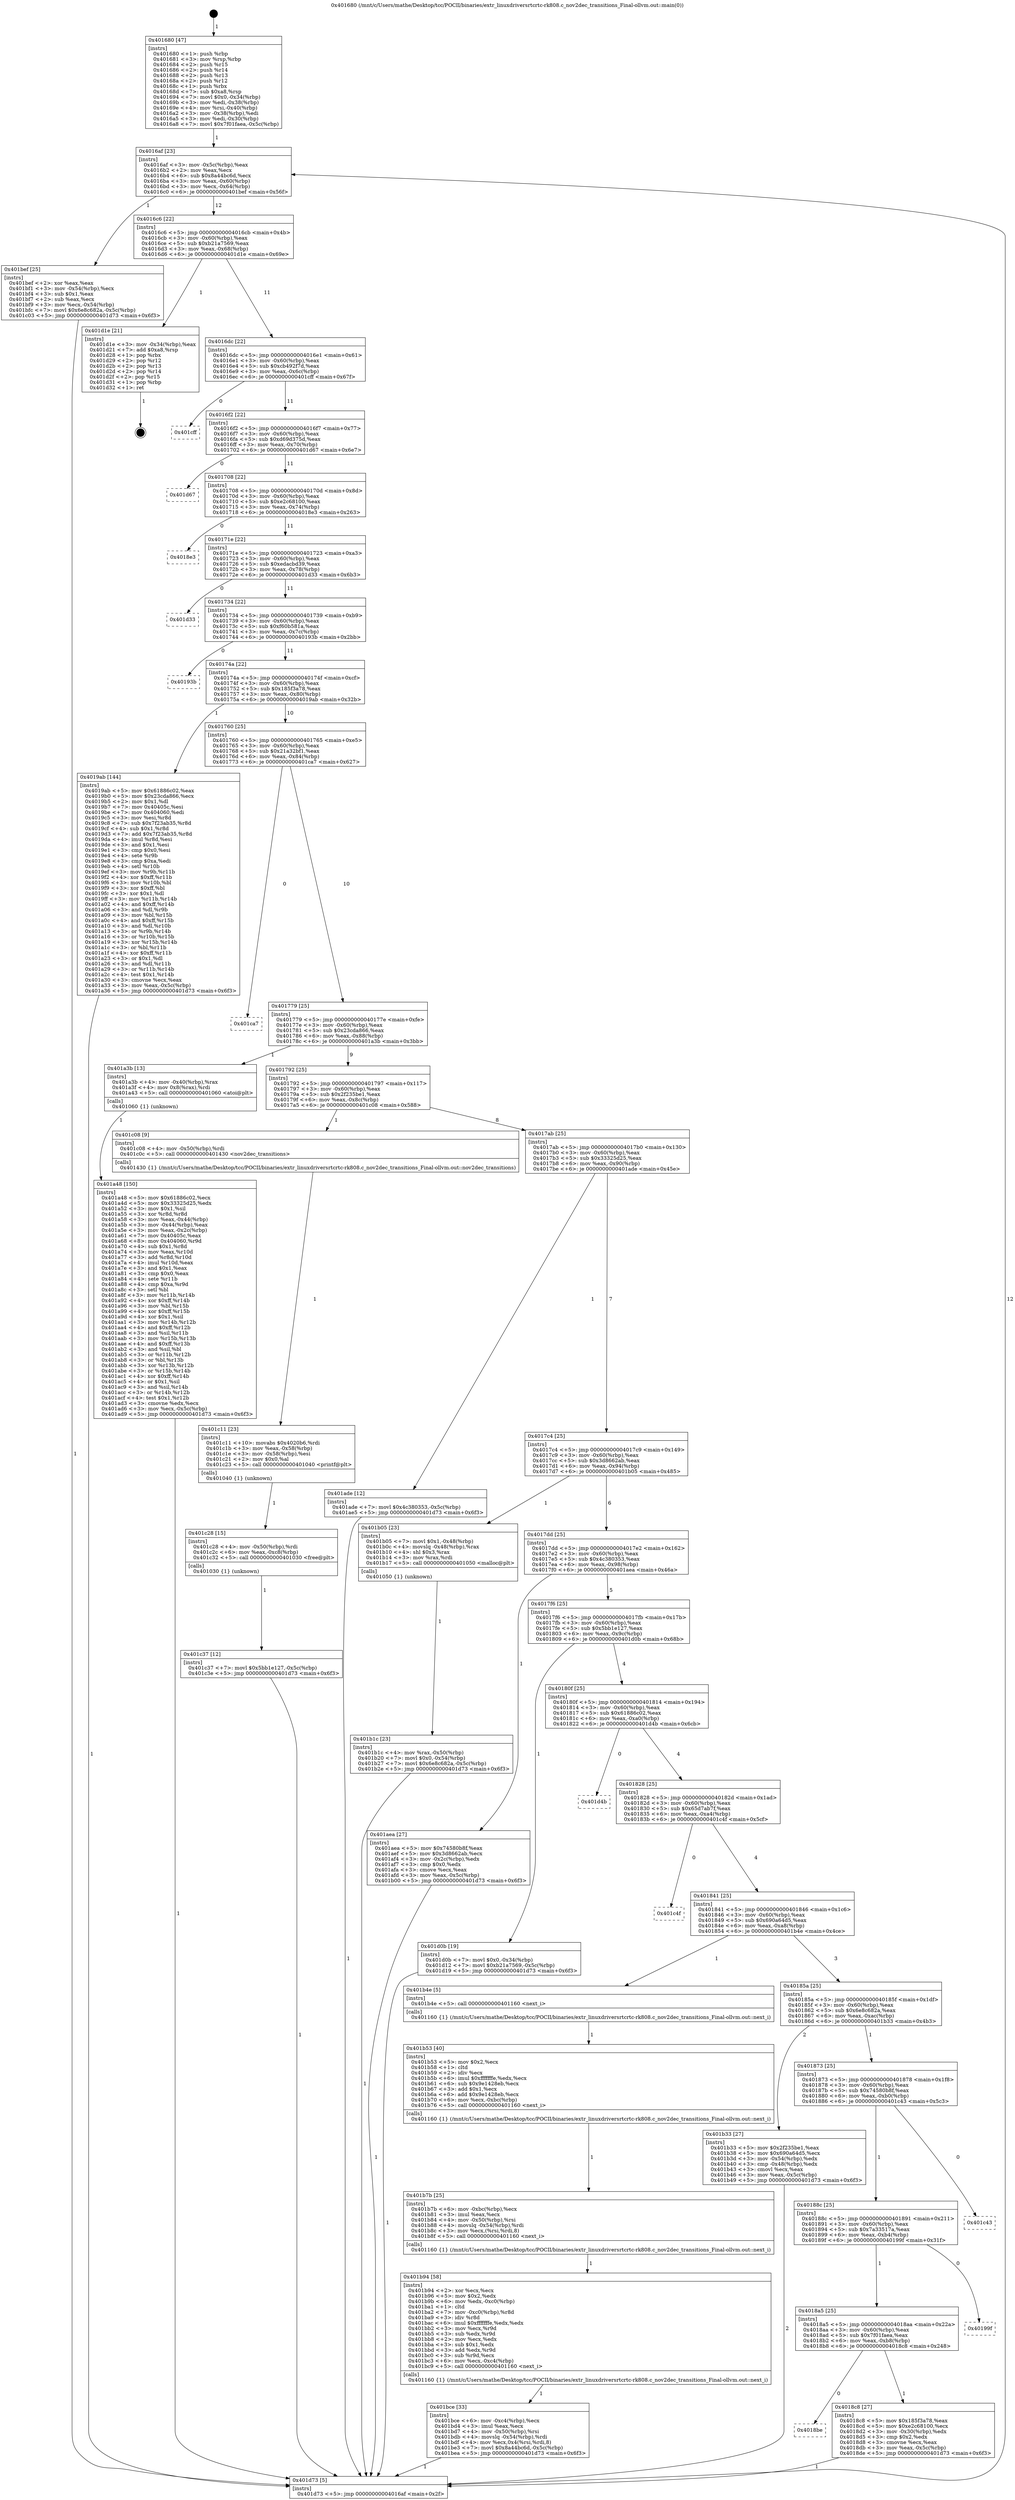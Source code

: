 digraph "0x401680" {
  label = "0x401680 (/mnt/c/Users/mathe/Desktop/tcc/POCII/binaries/extr_linuxdriversrtcrtc-rk808.c_nov2dec_transitions_Final-ollvm.out::main(0))"
  labelloc = "t"
  node[shape=record]

  Entry [label="",width=0.3,height=0.3,shape=circle,fillcolor=black,style=filled]
  "0x4016af" [label="{
     0x4016af [23]\l
     | [instrs]\l
     &nbsp;&nbsp;0x4016af \<+3\>: mov -0x5c(%rbp),%eax\l
     &nbsp;&nbsp;0x4016b2 \<+2\>: mov %eax,%ecx\l
     &nbsp;&nbsp;0x4016b4 \<+6\>: sub $0x8a44bc6d,%ecx\l
     &nbsp;&nbsp;0x4016ba \<+3\>: mov %eax,-0x60(%rbp)\l
     &nbsp;&nbsp;0x4016bd \<+3\>: mov %ecx,-0x64(%rbp)\l
     &nbsp;&nbsp;0x4016c0 \<+6\>: je 0000000000401bef \<main+0x56f\>\l
  }"]
  "0x401bef" [label="{
     0x401bef [25]\l
     | [instrs]\l
     &nbsp;&nbsp;0x401bef \<+2\>: xor %eax,%eax\l
     &nbsp;&nbsp;0x401bf1 \<+3\>: mov -0x54(%rbp),%ecx\l
     &nbsp;&nbsp;0x401bf4 \<+3\>: sub $0x1,%eax\l
     &nbsp;&nbsp;0x401bf7 \<+2\>: sub %eax,%ecx\l
     &nbsp;&nbsp;0x401bf9 \<+3\>: mov %ecx,-0x54(%rbp)\l
     &nbsp;&nbsp;0x401bfc \<+7\>: movl $0x6e8c682a,-0x5c(%rbp)\l
     &nbsp;&nbsp;0x401c03 \<+5\>: jmp 0000000000401d73 \<main+0x6f3\>\l
  }"]
  "0x4016c6" [label="{
     0x4016c6 [22]\l
     | [instrs]\l
     &nbsp;&nbsp;0x4016c6 \<+5\>: jmp 00000000004016cb \<main+0x4b\>\l
     &nbsp;&nbsp;0x4016cb \<+3\>: mov -0x60(%rbp),%eax\l
     &nbsp;&nbsp;0x4016ce \<+5\>: sub $0xb21a7569,%eax\l
     &nbsp;&nbsp;0x4016d3 \<+3\>: mov %eax,-0x68(%rbp)\l
     &nbsp;&nbsp;0x4016d6 \<+6\>: je 0000000000401d1e \<main+0x69e\>\l
  }"]
  Exit [label="",width=0.3,height=0.3,shape=circle,fillcolor=black,style=filled,peripheries=2]
  "0x401d1e" [label="{
     0x401d1e [21]\l
     | [instrs]\l
     &nbsp;&nbsp;0x401d1e \<+3\>: mov -0x34(%rbp),%eax\l
     &nbsp;&nbsp;0x401d21 \<+7\>: add $0xa8,%rsp\l
     &nbsp;&nbsp;0x401d28 \<+1\>: pop %rbx\l
     &nbsp;&nbsp;0x401d29 \<+2\>: pop %r12\l
     &nbsp;&nbsp;0x401d2b \<+2\>: pop %r13\l
     &nbsp;&nbsp;0x401d2d \<+2\>: pop %r14\l
     &nbsp;&nbsp;0x401d2f \<+2\>: pop %r15\l
     &nbsp;&nbsp;0x401d31 \<+1\>: pop %rbp\l
     &nbsp;&nbsp;0x401d32 \<+1\>: ret\l
  }"]
  "0x4016dc" [label="{
     0x4016dc [22]\l
     | [instrs]\l
     &nbsp;&nbsp;0x4016dc \<+5\>: jmp 00000000004016e1 \<main+0x61\>\l
     &nbsp;&nbsp;0x4016e1 \<+3\>: mov -0x60(%rbp),%eax\l
     &nbsp;&nbsp;0x4016e4 \<+5\>: sub $0xcb492f7d,%eax\l
     &nbsp;&nbsp;0x4016e9 \<+3\>: mov %eax,-0x6c(%rbp)\l
     &nbsp;&nbsp;0x4016ec \<+6\>: je 0000000000401cff \<main+0x67f\>\l
  }"]
  "0x401c37" [label="{
     0x401c37 [12]\l
     | [instrs]\l
     &nbsp;&nbsp;0x401c37 \<+7\>: movl $0x5bb1e127,-0x5c(%rbp)\l
     &nbsp;&nbsp;0x401c3e \<+5\>: jmp 0000000000401d73 \<main+0x6f3\>\l
  }"]
  "0x401cff" [label="{
     0x401cff\l
  }", style=dashed]
  "0x4016f2" [label="{
     0x4016f2 [22]\l
     | [instrs]\l
     &nbsp;&nbsp;0x4016f2 \<+5\>: jmp 00000000004016f7 \<main+0x77\>\l
     &nbsp;&nbsp;0x4016f7 \<+3\>: mov -0x60(%rbp),%eax\l
     &nbsp;&nbsp;0x4016fa \<+5\>: sub $0xd69d375d,%eax\l
     &nbsp;&nbsp;0x4016ff \<+3\>: mov %eax,-0x70(%rbp)\l
     &nbsp;&nbsp;0x401702 \<+6\>: je 0000000000401d67 \<main+0x6e7\>\l
  }"]
  "0x401c28" [label="{
     0x401c28 [15]\l
     | [instrs]\l
     &nbsp;&nbsp;0x401c28 \<+4\>: mov -0x50(%rbp),%rdi\l
     &nbsp;&nbsp;0x401c2c \<+6\>: mov %eax,-0xc8(%rbp)\l
     &nbsp;&nbsp;0x401c32 \<+5\>: call 0000000000401030 \<free@plt\>\l
     | [calls]\l
     &nbsp;&nbsp;0x401030 \{1\} (unknown)\l
  }"]
  "0x401d67" [label="{
     0x401d67\l
  }", style=dashed]
  "0x401708" [label="{
     0x401708 [22]\l
     | [instrs]\l
     &nbsp;&nbsp;0x401708 \<+5\>: jmp 000000000040170d \<main+0x8d\>\l
     &nbsp;&nbsp;0x40170d \<+3\>: mov -0x60(%rbp),%eax\l
     &nbsp;&nbsp;0x401710 \<+5\>: sub $0xe2c68100,%eax\l
     &nbsp;&nbsp;0x401715 \<+3\>: mov %eax,-0x74(%rbp)\l
     &nbsp;&nbsp;0x401718 \<+6\>: je 00000000004018e3 \<main+0x263\>\l
  }"]
  "0x401c11" [label="{
     0x401c11 [23]\l
     | [instrs]\l
     &nbsp;&nbsp;0x401c11 \<+10\>: movabs $0x4020b6,%rdi\l
     &nbsp;&nbsp;0x401c1b \<+3\>: mov %eax,-0x58(%rbp)\l
     &nbsp;&nbsp;0x401c1e \<+3\>: mov -0x58(%rbp),%esi\l
     &nbsp;&nbsp;0x401c21 \<+2\>: mov $0x0,%al\l
     &nbsp;&nbsp;0x401c23 \<+5\>: call 0000000000401040 \<printf@plt\>\l
     | [calls]\l
     &nbsp;&nbsp;0x401040 \{1\} (unknown)\l
  }"]
  "0x4018e3" [label="{
     0x4018e3\l
  }", style=dashed]
  "0x40171e" [label="{
     0x40171e [22]\l
     | [instrs]\l
     &nbsp;&nbsp;0x40171e \<+5\>: jmp 0000000000401723 \<main+0xa3\>\l
     &nbsp;&nbsp;0x401723 \<+3\>: mov -0x60(%rbp),%eax\l
     &nbsp;&nbsp;0x401726 \<+5\>: sub $0xedacbd39,%eax\l
     &nbsp;&nbsp;0x40172b \<+3\>: mov %eax,-0x78(%rbp)\l
     &nbsp;&nbsp;0x40172e \<+6\>: je 0000000000401d33 \<main+0x6b3\>\l
  }"]
  "0x401bce" [label="{
     0x401bce [33]\l
     | [instrs]\l
     &nbsp;&nbsp;0x401bce \<+6\>: mov -0xc4(%rbp),%ecx\l
     &nbsp;&nbsp;0x401bd4 \<+3\>: imul %eax,%ecx\l
     &nbsp;&nbsp;0x401bd7 \<+4\>: mov -0x50(%rbp),%rsi\l
     &nbsp;&nbsp;0x401bdb \<+4\>: movslq -0x54(%rbp),%rdi\l
     &nbsp;&nbsp;0x401bdf \<+4\>: mov %ecx,0x4(%rsi,%rdi,8)\l
     &nbsp;&nbsp;0x401be3 \<+7\>: movl $0x8a44bc6d,-0x5c(%rbp)\l
     &nbsp;&nbsp;0x401bea \<+5\>: jmp 0000000000401d73 \<main+0x6f3\>\l
  }"]
  "0x401d33" [label="{
     0x401d33\l
  }", style=dashed]
  "0x401734" [label="{
     0x401734 [22]\l
     | [instrs]\l
     &nbsp;&nbsp;0x401734 \<+5\>: jmp 0000000000401739 \<main+0xb9\>\l
     &nbsp;&nbsp;0x401739 \<+3\>: mov -0x60(%rbp),%eax\l
     &nbsp;&nbsp;0x40173c \<+5\>: sub $0xf60b581a,%eax\l
     &nbsp;&nbsp;0x401741 \<+3\>: mov %eax,-0x7c(%rbp)\l
     &nbsp;&nbsp;0x401744 \<+6\>: je 000000000040193b \<main+0x2bb\>\l
  }"]
  "0x401b94" [label="{
     0x401b94 [58]\l
     | [instrs]\l
     &nbsp;&nbsp;0x401b94 \<+2\>: xor %ecx,%ecx\l
     &nbsp;&nbsp;0x401b96 \<+5\>: mov $0x2,%edx\l
     &nbsp;&nbsp;0x401b9b \<+6\>: mov %edx,-0xc0(%rbp)\l
     &nbsp;&nbsp;0x401ba1 \<+1\>: cltd\l
     &nbsp;&nbsp;0x401ba2 \<+7\>: mov -0xc0(%rbp),%r8d\l
     &nbsp;&nbsp;0x401ba9 \<+3\>: idiv %r8d\l
     &nbsp;&nbsp;0x401bac \<+6\>: imul $0xfffffffe,%edx,%edx\l
     &nbsp;&nbsp;0x401bb2 \<+3\>: mov %ecx,%r9d\l
     &nbsp;&nbsp;0x401bb5 \<+3\>: sub %edx,%r9d\l
     &nbsp;&nbsp;0x401bb8 \<+2\>: mov %ecx,%edx\l
     &nbsp;&nbsp;0x401bba \<+3\>: sub $0x1,%edx\l
     &nbsp;&nbsp;0x401bbd \<+3\>: add %edx,%r9d\l
     &nbsp;&nbsp;0x401bc0 \<+3\>: sub %r9d,%ecx\l
     &nbsp;&nbsp;0x401bc3 \<+6\>: mov %ecx,-0xc4(%rbp)\l
     &nbsp;&nbsp;0x401bc9 \<+5\>: call 0000000000401160 \<next_i\>\l
     | [calls]\l
     &nbsp;&nbsp;0x401160 \{1\} (/mnt/c/Users/mathe/Desktop/tcc/POCII/binaries/extr_linuxdriversrtcrtc-rk808.c_nov2dec_transitions_Final-ollvm.out::next_i)\l
  }"]
  "0x40193b" [label="{
     0x40193b\l
  }", style=dashed]
  "0x40174a" [label="{
     0x40174a [22]\l
     | [instrs]\l
     &nbsp;&nbsp;0x40174a \<+5\>: jmp 000000000040174f \<main+0xcf\>\l
     &nbsp;&nbsp;0x40174f \<+3\>: mov -0x60(%rbp),%eax\l
     &nbsp;&nbsp;0x401752 \<+5\>: sub $0x185f3a78,%eax\l
     &nbsp;&nbsp;0x401757 \<+3\>: mov %eax,-0x80(%rbp)\l
     &nbsp;&nbsp;0x40175a \<+6\>: je 00000000004019ab \<main+0x32b\>\l
  }"]
  "0x401b7b" [label="{
     0x401b7b [25]\l
     | [instrs]\l
     &nbsp;&nbsp;0x401b7b \<+6\>: mov -0xbc(%rbp),%ecx\l
     &nbsp;&nbsp;0x401b81 \<+3\>: imul %eax,%ecx\l
     &nbsp;&nbsp;0x401b84 \<+4\>: mov -0x50(%rbp),%rsi\l
     &nbsp;&nbsp;0x401b88 \<+4\>: movslq -0x54(%rbp),%rdi\l
     &nbsp;&nbsp;0x401b8c \<+3\>: mov %ecx,(%rsi,%rdi,8)\l
     &nbsp;&nbsp;0x401b8f \<+5\>: call 0000000000401160 \<next_i\>\l
     | [calls]\l
     &nbsp;&nbsp;0x401160 \{1\} (/mnt/c/Users/mathe/Desktop/tcc/POCII/binaries/extr_linuxdriversrtcrtc-rk808.c_nov2dec_transitions_Final-ollvm.out::next_i)\l
  }"]
  "0x4019ab" [label="{
     0x4019ab [144]\l
     | [instrs]\l
     &nbsp;&nbsp;0x4019ab \<+5\>: mov $0x61886c02,%eax\l
     &nbsp;&nbsp;0x4019b0 \<+5\>: mov $0x23cda866,%ecx\l
     &nbsp;&nbsp;0x4019b5 \<+2\>: mov $0x1,%dl\l
     &nbsp;&nbsp;0x4019b7 \<+7\>: mov 0x40405c,%esi\l
     &nbsp;&nbsp;0x4019be \<+7\>: mov 0x404060,%edi\l
     &nbsp;&nbsp;0x4019c5 \<+3\>: mov %esi,%r8d\l
     &nbsp;&nbsp;0x4019c8 \<+7\>: sub $0x7f23ab35,%r8d\l
     &nbsp;&nbsp;0x4019cf \<+4\>: sub $0x1,%r8d\l
     &nbsp;&nbsp;0x4019d3 \<+7\>: add $0x7f23ab35,%r8d\l
     &nbsp;&nbsp;0x4019da \<+4\>: imul %r8d,%esi\l
     &nbsp;&nbsp;0x4019de \<+3\>: and $0x1,%esi\l
     &nbsp;&nbsp;0x4019e1 \<+3\>: cmp $0x0,%esi\l
     &nbsp;&nbsp;0x4019e4 \<+4\>: sete %r9b\l
     &nbsp;&nbsp;0x4019e8 \<+3\>: cmp $0xa,%edi\l
     &nbsp;&nbsp;0x4019eb \<+4\>: setl %r10b\l
     &nbsp;&nbsp;0x4019ef \<+3\>: mov %r9b,%r11b\l
     &nbsp;&nbsp;0x4019f2 \<+4\>: xor $0xff,%r11b\l
     &nbsp;&nbsp;0x4019f6 \<+3\>: mov %r10b,%bl\l
     &nbsp;&nbsp;0x4019f9 \<+3\>: xor $0xff,%bl\l
     &nbsp;&nbsp;0x4019fc \<+3\>: xor $0x1,%dl\l
     &nbsp;&nbsp;0x4019ff \<+3\>: mov %r11b,%r14b\l
     &nbsp;&nbsp;0x401a02 \<+4\>: and $0xff,%r14b\l
     &nbsp;&nbsp;0x401a06 \<+3\>: and %dl,%r9b\l
     &nbsp;&nbsp;0x401a09 \<+3\>: mov %bl,%r15b\l
     &nbsp;&nbsp;0x401a0c \<+4\>: and $0xff,%r15b\l
     &nbsp;&nbsp;0x401a10 \<+3\>: and %dl,%r10b\l
     &nbsp;&nbsp;0x401a13 \<+3\>: or %r9b,%r14b\l
     &nbsp;&nbsp;0x401a16 \<+3\>: or %r10b,%r15b\l
     &nbsp;&nbsp;0x401a19 \<+3\>: xor %r15b,%r14b\l
     &nbsp;&nbsp;0x401a1c \<+3\>: or %bl,%r11b\l
     &nbsp;&nbsp;0x401a1f \<+4\>: xor $0xff,%r11b\l
     &nbsp;&nbsp;0x401a23 \<+3\>: or $0x1,%dl\l
     &nbsp;&nbsp;0x401a26 \<+3\>: and %dl,%r11b\l
     &nbsp;&nbsp;0x401a29 \<+3\>: or %r11b,%r14b\l
     &nbsp;&nbsp;0x401a2c \<+4\>: test $0x1,%r14b\l
     &nbsp;&nbsp;0x401a30 \<+3\>: cmovne %ecx,%eax\l
     &nbsp;&nbsp;0x401a33 \<+3\>: mov %eax,-0x5c(%rbp)\l
     &nbsp;&nbsp;0x401a36 \<+5\>: jmp 0000000000401d73 \<main+0x6f3\>\l
  }"]
  "0x401760" [label="{
     0x401760 [25]\l
     | [instrs]\l
     &nbsp;&nbsp;0x401760 \<+5\>: jmp 0000000000401765 \<main+0xe5\>\l
     &nbsp;&nbsp;0x401765 \<+3\>: mov -0x60(%rbp),%eax\l
     &nbsp;&nbsp;0x401768 \<+5\>: sub $0x21a32bf1,%eax\l
     &nbsp;&nbsp;0x40176d \<+6\>: mov %eax,-0x84(%rbp)\l
     &nbsp;&nbsp;0x401773 \<+6\>: je 0000000000401ca7 \<main+0x627\>\l
  }"]
  "0x401b53" [label="{
     0x401b53 [40]\l
     | [instrs]\l
     &nbsp;&nbsp;0x401b53 \<+5\>: mov $0x2,%ecx\l
     &nbsp;&nbsp;0x401b58 \<+1\>: cltd\l
     &nbsp;&nbsp;0x401b59 \<+2\>: idiv %ecx\l
     &nbsp;&nbsp;0x401b5b \<+6\>: imul $0xfffffffe,%edx,%ecx\l
     &nbsp;&nbsp;0x401b61 \<+6\>: sub $0x9e1428eb,%ecx\l
     &nbsp;&nbsp;0x401b67 \<+3\>: add $0x1,%ecx\l
     &nbsp;&nbsp;0x401b6a \<+6\>: add $0x9e1428eb,%ecx\l
     &nbsp;&nbsp;0x401b70 \<+6\>: mov %ecx,-0xbc(%rbp)\l
     &nbsp;&nbsp;0x401b76 \<+5\>: call 0000000000401160 \<next_i\>\l
     | [calls]\l
     &nbsp;&nbsp;0x401160 \{1\} (/mnt/c/Users/mathe/Desktop/tcc/POCII/binaries/extr_linuxdriversrtcrtc-rk808.c_nov2dec_transitions_Final-ollvm.out::next_i)\l
  }"]
  "0x401ca7" [label="{
     0x401ca7\l
  }", style=dashed]
  "0x401779" [label="{
     0x401779 [25]\l
     | [instrs]\l
     &nbsp;&nbsp;0x401779 \<+5\>: jmp 000000000040177e \<main+0xfe\>\l
     &nbsp;&nbsp;0x40177e \<+3\>: mov -0x60(%rbp),%eax\l
     &nbsp;&nbsp;0x401781 \<+5\>: sub $0x23cda866,%eax\l
     &nbsp;&nbsp;0x401786 \<+6\>: mov %eax,-0x88(%rbp)\l
     &nbsp;&nbsp;0x40178c \<+6\>: je 0000000000401a3b \<main+0x3bb\>\l
  }"]
  "0x401b1c" [label="{
     0x401b1c [23]\l
     | [instrs]\l
     &nbsp;&nbsp;0x401b1c \<+4\>: mov %rax,-0x50(%rbp)\l
     &nbsp;&nbsp;0x401b20 \<+7\>: movl $0x0,-0x54(%rbp)\l
     &nbsp;&nbsp;0x401b27 \<+7\>: movl $0x6e8c682a,-0x5c(%rbp)\l
     &nbsp;&nbsp;0x401b2e \<+5\>: jmp 0000000000401d73 \<main+0x6f3\>\l
  }"]
  "0x401a3b" [label="{
     0x401a3b [13]\l
     | [instrs]\l
     &nbsp;&nbsp;0x401a3b \<+4\>: mov -0x40(%rbp),%rax\l
     &nbsp;&nbsp;0x401a3f \<+4\>: mov 0x8(%rax),%rdi\l
     &nbsp;&nbsp;0x401a43 \<+5\>: call 0000000000401060 \<atoi@plt\>\l
     | [calls]\l
     &nbsp;&nbsp;0x401060 \{1\} (unknown)\l
  }"]
  "0x401792" [label="{
     0x401792 [25]\l
     | [instrs]\l
     &nbsp;&nbsp;0x401792 \<+5\>: jmp 0000000000401797 \<main+0x117\>\l
     &nbsp;&nbsp;0x401797 \<+3\>: mov -0x60(%rbp),%eax\l
     &nbsp;&nbsp;0x40179a \<+5\>: sub $0x2f235be1,%eax\l
     &nbsp;&nbsp;0x40179f \<+6\>: mov %eax,-0x8c(%rbp)\l
     &nbsp;&nbsp;0x4017a5 \<+6\>: je 0000000000401c08 \<main+0x588\>\l
  }"]
  "0x401a48" [label="{
     0x401a48 [150]\l
     | [instrs]\l
     &nbsp;&nbsp;0x401a48 \<+5\>: mov $0x61886c02,%ecx\l
     &nbsp;&nbsp;0x401a4d \<+5\>: mov $0x33325d25,%edx\l
     &nbsp;&nbsp;0x401a52 \<+3\>: mov $0x1,%sil\l
     &nbsp;&nbsp;0x401a55 \<+3\>: xor %r8d,%r8d\l
     &nbsp;&nbsp;0x401a58 \<+3\>: mov %eax,-0x44(%rbp)\l
     &nbsp;&nbsp;0x401a5b \<+3\>: mov -0x44(%rbp),%eax\l
     &nbsp;&nbsp;0x401a5e \<+3\>: mov %eax,-0x2c(%rbp)\l
     &nbsp;&nbsp;0x401a61 \<+7\>: mov 0x40405c,%eax\l
     &nbsp;&nbsp;0x401a68 \<+8\>: mov 0x404060,%r9d\l
     &nbsp;&nbsp;0x401a70 \<+4\>: sub $0x1,%r8d\l
     &nbsp;&nbsp;0x401a74 \<+3\>: mov %eax,%r10d\l
     &nbsp;&nbsp;0x401a77 \<+3\>: add %r8d,%r10d\l
     &nbsp;&nbsp;0x401a7a \<+4\>: imul %r10d,%eax\l
     &nbsp;&nbsp;0x401a7e \<+3\>: and $0x1,%eax\l
     &nbsp;&nbsp;0x401a81 \<+3\>: cmp $0x0,%eax\l
     &nbsp;&nbsp;0x401a84 \<+4\>: sete %r11b\l
     &nbsp;&nbsp;0x401a88 \<+4\>: cmp $0xa,%r9d\l
     &nbsp;&nbsp;0x401a8c \<+3\>: setl %bl\l
     &nbsp;&nbsp;0x401a8f \<+3\>: mov %r11b,%r14b\l
     &nbsp;&nbsp;0x401a92 \<+4\>: xor $0xff,%r14b\l
     &nbsp;&nbsp;0x401a96 \<+3\>: mov %bl,%r15b\l
     &nbsp;&nbsp;0x401a99 \<+4\>: xor $0xff,%r15b\l
     &nbsp;&nbsp;0x401a9d \<+4\>: xor $0x1,%sil\l
     &nbsp;&nbsp;0x401aa1 \<+3\>: mov %r14b,%r12b\l
     &nbsp;&nbsp;0x401aa4 \<+4\>: and $0xff,%r12b\l
     &nbsp;&nbsp;0x401aa8 \<+3\>: and %sil,%r11b\l
     &nbsp;&nbsp;0x401aab \<+3\>: mov %r15b,%r13b\l
     &nbsp;&nbsp;0x401aae \<+4\>: and $0xff,%r13b\l
     &nbsp;&nbsp;0x401ab2 \<+3\>: and %sil,%bl\l
     &nbsp;&nbsp;0x401ab5 \<+3\>: or %r11b,%r12b\l
     &nbsp;&nbsp;0x401ab8 \<+3\>: or %bl,%r13b\l
     &nbsp;&nbsp;0x401abb \<+3\>: xor %r13b,%r12b\l
     &nbsp;&nbsp;0x401abe \<+3\>: or %r15b,%r14b\l
     &nbsp;&nbsp;0x401ac1 \<+4\>: xor $0xff,%r14b\l
     &nbsp;&nbsp;0x401ac5 \<+4\>: or $0x1,%sil\l
     &nbsp;&nbsp;0x401ac9 \<+3\>: and %sil,%r14b\l
     &nbsp;&nbsp;0x401acc \<+3\>: or %r14b,%r12b\l
     &nbsp;&nbsp;0x401acf \<+4\>: test $0x1,%r12b\l
     &nbsp;&nbsp;0x401ad3 \<+3\>: cmovne %edx,%ecx\l
     &nbsp;&nbsp;0x401ad6 \<+3\>: mov %ecx,-0x5c(%rbp)\l
     &nbsp;&nbsp;0x401ad9 \<+5\>: jmp 0000000000401d73 \<main+0x6f3\>\l
  }"]
  "0x401c08" [label="{
     0x401c08 [9]\l
     | [instrs]\l
     &nbsp;&nbsp;0x401c08 \<+4\>: mov -0x50(%rbp),%rdi\l
     &nbsp;&nbsp;0x401c0c \<+5\>: call 0000000000401430 \<nov2dec_transitions\>\l
     | [calls]\l
     &nbsp;&nbsp;0x401430 \{1\} (/mnt/c/Users/mathe/Desktop/tcc/POCII/binaries/extr_linuxdriversrtcrtc-rk808.c_nov2dec_transitions_Final-ollvm.out::nov2dec_transitions)\l
  }"]
  "0x4017ab" [label="{
     0x4017ab [25]\l
     | [instrs]\l
     &nbsp;&nbsp;0x4017ab \<+5\>: jmp 00000000004017b0 \<main+0x130\>\l
     &nbsp;&nbsp;0x4017b0 \<+3\>: mov -0x60(%rbp),%eax\l
     &nbsp;&nbsp;0x4017b3 \<+5\>: sub $0x33325d25,%eax\l
     &nbsp;&nbsp;0x4017b8 \<+6\>: mov %eax,-0x90(%rbp)\l
     &nbsp;&nbsp;0x4017be \<+6\>: je 0000000000401ade \<main+0x45e\>\l
  }"]
  "0x401680" [label="{
     0x401680 [47]\l
     | [instrs]\l
     &nbsp;&nbsp;0x401680 \<+1\>: push %rbp\l
     &nbsp;&nbsp;0x401681 \<+3\>: mov %rsp,%rbp\l
     &nbsp;&nbsp;0x401684 \<+2\>: push %r15\l
     &nbsp;&nbsp;0x401686 \<+2\>: push %r14\l
     &nbsp;&nbsp;0x401688 \<+2\>: push %r13\l
     &nbsp;&nbsp;0x40168a \<+2\>: push %r12\l
     &nbsp;&nbsp;0x40168c \<+1\>: push %rbx\l
     &nbsp;&nbsp;0x40168d \<+7\>: sub $0xa8,%rsp\l
     &nbsp;&nbsp;0x401694 \<+7\>: movl $0x0,-0x34(%rbp)\l
     &nbsp;&nbsp;0x40169b \<+3\>: mov %edi,-0x38(%rbp)\l
     &nbsp;&nbsp;0x40169e \<+4\>: mov %rsi,-0x40(%rbp)\l
     &nbsp;&nbsp;0x4016a2 \<+3\>: mov -0x38(%rbp),%edi\l
     &nbsp;&nbsp;0x4016a5 \<+3\>: mov %edi,-0x30(%rbp)\l
     &nbsp;&nbsp;0x4016a8 \<+7\>: movl $0x7f01faea,-0x5c(%rbp)\l
  }"]
  "0x401ade" [label="{
     0x401ade [12]\l
     | [instrs]\l
     &nbsp;&nbsp;0x401ade \<+7\>: movl $0x4c380353,-0x5c(%rbp)\l
     &nbsp;&nbsp;0x401ae5 \<+5\>: jmp 0000000000401d73 \<main+0x6f3\>\l
  }"]
  "0x4017c4" [label="{
     0x4017c4 [25]\l
     | [instrs]\l
     &nbsp;&nbsp;0x4017c4 \<+5\>: jmp 00000000004017c9 \<main+0x149\>\l
     &nbsp;&nbsp;0x4017c9 \<+3\>: mov -0x60(%rbp),%eax\l
     &nbsp;&nbsp;0x4017cc \<+5\>: sub $0x3d8662ab,%eax\l
     &nbsp;&nbsp;0x4017d1 \<+6\>: mov %eax,-0x94(%rbp)\l
     &nbsp;&nbsp;0x4017d7 \<+6\>: je 0000000000401b05 \<main+0x485\>\l
  }"]
  "0x401d73" [label="{
     0x401d73 [5]\l
     | [instrs]\l
     &nbsp;&nbsp;0x401d73 \<+5\>: jmp 00000000004016af \<main+0x2f\>\l
  }"]
  "0x401b05" [label="{
     0x401b05 [23]\l
     | [instrs]\l
     &nbsp;&nbsp;0x401b05 \<+7\>: movl $0x1,-0x48(%rbp)\l
     &nbsp;&nbsp;0x401b0c \<+4\>: movslq -0x48(%rbp),%rax\l
     &nbsp;&nbsp;0x401b10 \<+4\>: shl $0x3,%rax\l
     &nbsp;&nbsp;0x401b14 \<+3\>: mov %rax,%rdi\l
     &nbsp;&nbsp;0x401b17 \<+5\>: call 0000000000401050 \<malloc@plt\>\l
     | [calls]\l
     &nbsp;&nbsp;0x401050 \{1\} (unknown)\l
  }"]
  "0x4017dd" [label="{
     0x4017dd [25]\l
     | [instrs]\l
     &nbsp;&nbsp;0x4017dd \<+5\>: jmp 00000000004017e2 \<main+0x162\>\l
     &nbsp;&nbsp;0x4017e2 \<+3\>: mov -0x60(%rbp),%eax\l
     &nbsp;&nbsp;0x4017e5 \<+5\>: sub $0x4c380353,%eax\l
     &nbsp;&nbsp;0x4017ea \<+6\>: mov %eax,-0x98(%rbp)\l
     &nbsp;&nbsp;0x4017f0 \<+6\>: je 0000000000401aea \<main+0x46a\>\l
  }"]
  "0x4018be" [label="{
     0x4018be\l
  }", style=dashed]
  "0x401aea" [label="{
     0x401aea [27]\l
     | [instrs]\l
     &nbsp;&nbsp;0x401aea \<+5\>: mov $0x74580b8f,%eax\l
     &nbsp;&nbsp;0x401aef \<+5\>: mov $0x3d8662ab,%ecx\l
     &nbsp;&nbsp;0x401af4 \<+3\>: mov -0x2c(%rbp),%edx\l
     &nbsp;&nbsp;0x401af7 \<+3\>: cmp $0x0,%edx\l
     &nbsp;&nbsp;0x401afa \<+3\>: cmove %ecx,%eax\l
     &nbsp;&nbsp;0x401afd \<+3\>: mov %eax,-0x5c(%rbp)\l
     &nbsp;&nbsp;0x401b00 \<+5\>: jmp 0000000000401d73 \<main+0x6f3\>\l
  }"]
  "0x4017f6" [label="{
     0x4017f6 [25]\l
     | [instrs]\l
     &nbsp;&nbsp;0x4017f6 \<+5\>: jmp 00000000004017fb \<main+0x17b\>\l
     &nbsp;&nbsp;0x4017fb \<+3\>: mov -0x60(%rbp),%eax\l
     &nbsp;&nbsp;0x4017fe \<+5\>: sub $0x5bb1e127,%eax\l
     &nbsp;&nbsp;0x401803 \<+6\>: mov %eax,-0x9c(%rbp)\l
     &nbsp;&nbsp;0x401809 \<+6\>: je 0000000000401d0b \<main+0x68b\>\l
  }"]
  "0x4018c8" [label="{
     0x4018c8 [27]\l
     | [instrs]\l
     &nbsp;&nbsp;0x4018c8 \<+5\>: mov $0x185f3a78,%eax\l
     &nbsp;&nbsp;0x4018cd \<+5\>: mov $0xe2c68100,%ecx\l
     &nbsp;&nbsp;0x4018d2 \<+3\>: mov -0x30(%rbp),%edx\l
     &nbsp;&nbsp;0x4018d5 \<+3\>: cmp $0x2,%edx\l
     &nbsp;&nbsp;0x4018d8 \<+3\>: cmovne %ecx,%eax\l
     &nbsp;&nbsp;0x4018db \<+3\>: mov %eax,-0x5c(%rbp)\l
     &nbsp;&nbsp;0x4018de \<+5\>: jmp 0000000000401d73 \<main+0x6f3\>\l
  }"]
  "0x401d0b" [label="{
     0x401d0b [19]\l
     | [instrs]\l
     &nbsp;&nbsp;0x401d0b \<+7\>: movl $0x0,-0x34(%rbp)\l
     &nbsp;&nbsp;0x401d12 \<+7\>: movl $0xb21a7569,-0x5c(%rbp)\l
     &nbsp;&nbsp;0x401d19 \<+5\>: jmp 0000000000401d73 \<main+0x6f3\>\l
  }"]
  "0x40180f" [label="{
     0x40180f [25]\l
     | [instrs]\l
     &nbsp;&nbsp;0x40180f \<+5\>: jmp 0000000000401814 \<main+0x194\>\l
     &nbsp;&nbsp;0x401814 \<+3\>: mov -0x60(%rbp),%eax\l
     &nbsp;&nbsp;0x401817 \<+5\>: sub $0x61886c02,%eax\l
     &nbsp;&nbsp;0x40181c \<+6\>: mov %eax,-0xa0(%rbp)\l
     &nbsp;&nbsp;0x401822 \<+6\>: je 0000000000401d4b \<main+0x6cb\>\l
  }"]
  "0x4018a5" [label="{
     0x4018a5 [25]\l
     | [instrs]\l
     &nbsp;&nbsp;0x4018a5 \<+5\>: jmp 00000000004018aa \<main+0x22a\>\l
     &nbsp;&nbsp;0x4018aa \<+3\>: mov -0x60(%rbp),%eax\l
     &nbsp;&nbsp;0x4018ad \<+5\>: sub $0x7f01faea,%eax\l
     &nbsp;&nbsp;0x4018b2 \<+6\>: mov %eax,-0xb8(%rbp)\l
     &nbsp;&nbsp;0x4018b8 \<+6\>: je 00000000004018c8 \<main+0x248\>\l
  }"]
  "0x401d4b" [label="{
     0x401d4b\l
  }", style=dashed]
  "0x401828" [label="{
     0x401828 [25]\l
     | [instrs]\l
     &nbsp;&nbsp;0x401828 \<+5\>: jmp 000000000040182d \<main+0x1ad\>\l
     &nbsp;&nbsp;0x40182d \<+3\>: mov -0x60(%rbp),%eax\l
     &nbsp;&nbsp;0x401830 \<+5\>: sub $0x65d7ab7f,%eax\l
     &nbsp;&nbsp;0x401835 \<+6\>: mov %eax,-0xa4(%rbp)\l
     &nbsp;&nbsp;0x40183b \<+6\>: je 0000000000401c4f \<main+0x5cf\>\l
  }"]
  "0x40199f" [label="{
     0x40199f\l
  }", style=dashed]
  "0x401c4f" [label="{
     0x401c4f\l
  }", style=dashed]
  "0x401841" [label="{
     0x401841 [25]\l
     | [instrs]\l
     &nbsp;&nbsp;0x401841 \<+5\>: jmp 0000000000401846 \<main+0x1c6\>\l
     &nbsp;&nbsp;0x401846 \<+3\>: mov -0x60(%rbp),%eax\l
     &nbsp;&nbsp;0x401849 \<+5\>: sub $0x690a64d5,%eax\l
     &nbsp;&nbsp;0x40184e \<+6\>: mov %eax,-0xa8(%rbp)\l
     &nbsp;&nbsp;0x401854 \<+6\>: je 0000000000401b4e \<main+0x4ce\>\l
  }"]
  "0x40188c" [label="{
     0x40188c [25]\l
     | [instrs]\l
     &nbsp;&nbsp;0x40188c \<+5\>: jmp 0000000000401891 \<main+0x211\>\l
     &nbsp;&nbsp;0x401891 \<+3\>: mov -0x60(%rbp),%eax\l
     &nbsp;&nbsp;0x401894 \<+5\>: sub $0x7a33517a,%eax\l
     &nbsp;&nbsp;0x401899 \<+6\>: mov %eax,-0xb4(%rbp)\l
     &nbsp;&nbsp;0x40189f \<+6\>: je 000000000040199f \<main+0x31f\>\l
  }"]
  "0x401b4e" [label="{
     0x401b4e [5]\l
     | [instrs]\l
     &nbsp;&nbsp;0x401b4e \<+5\>: call 0000000000401160 \<next_i\>\l
     | [calls]\l
     &nbsp;&nbsp;0x401160 \{1\} (/mnt/c/Users/mathe/Desktop/tcc/POCII/binaries/extr_linuxdriversrtcrtc-rk808.c_nov2dec_transitions_Final-ollvm.out::next_i)\l
  }"]
  "0x40185a" [label="{
     0x40185a [25]\l
     | [instrs]\l
     &nbsp;&nbsp;0x40185a \<+5\>: jmp 000000000040185f \<main+0x1df\>\l
     &nbsp;&nbsp;0x40185f \<+3\>: mov -0x60(%rbp),%eax\l
     &nbsp;&nbsp;0x401862 \<+5\>: sub $0x6e8c682a,%eax\l
     &nbsp;&nbsp;0x401867 \<+6\>: mov %eax,-0xac(%rbp)\l
     &nbsp;&nbsp;0x40186d \<+6\>: je 0000000000401b33 \<main+0x4b3\>\l
  }"]
  "0x401c43" [label="{
     0x401c43\l
  }", style=dashed]
  "0x401b33" [label="{
     0x401b33 [27]\l
     | [instrs]\l
     &nbsp;&nbsp;0x401b33 \<+5\>: mov $0x2f235be1,%eax\l
     &nbsp;&nbsp;0x401b38 \<+5\>: mov $0x690a64d5,%ecx\l
     &nbsp;&nbsp;0x401b3d \<+3\>: mov -0x54(%rbp),%edx\l
     &nbsp;&nbsp;0x401b40 \<+3\>: cmp -0x48(%rbp),%edx\l
     &nbsp;&nbsp;0x401b43 \<+3\>: cmovl %ecx,%eax\l
     &nbsp;&nbsp;0x401b46 \<+3\>: mov %eax,-0x5c(%rbp)\l
     &nbsp;&nbsp;0x401b49 \<+5\>: jmp 0000000000401d73 \<main+0x6f3\>\l
  }"]
  "0x401873" [label="{
     0x401873 [25]\l
     | [instrs]\l
     &nbsp;&nbsp;0x401873 \<+5\>: jmp 0000000000401878 \<main+0x1f8\>\l
     &nbsp;&nbsp;0x401878 \<+3\>: mov -0x60(%rbp),%eax\l
     &nbsp;&nbsp;0x40187b \<+5\>: sub $0x74580b8f,%eax\l
     &nbsp;&nbsp;0x401880 \<+6\>: mov %eax,-0xb0(%rbp)\l
     &nbsp;&nbsp;0x401886 \<+6\>: je 0000000000401c43 \<main+0x5c3\>\l
  }"]
  Entry -> "0x401680" [label=" 1"]
  "0x4016af" -> "0x401bef" [label=" 1"]
  "0x4016af" -> "0x4016c6" [label=" 12"]
  "0x401d1e" -> Exit [label=" 1"]
  "0x4016c6" -> "0x401d1e" [label=" 1"]
  "0x4016c6" -> "0x4016dc" [label=" 11"]
  "0x401d0b" -> "0x401d73" [label=" 1"]
  "0x4016dc" -> "0x401cff" [label=" 0"]
  "0x4016dc" -> "0x4016f2" [label=" 11"]
  "0x401c37" -> "0x401d73" [label=" 1"]
  "0x4016f2" -> "0x401d67" [label=" 0"]
  "0x4016f2" -> "0x401708" [label=" 11"]
  "0x401c28" -> "0x401c37" [label=" 1"]
  "0x401708" -> "0x4018e3" [label=" 0"]
  "0x401708" -> "0x40171e" [label=" 11"]
  "0x401c11" -> "0x401c28" [label=" 1"]
  "0x40171e" -> "0x401d33" [label=" 0"]
  "0x40171e" -> "0x401734" [label=" 11"]
  "0x401c08" -> "0x401c11" [label=" 1"]
  "0x401734" -> "0x40193b" [label=" 0"]
  "0x401734" -> "0x40174a" [label=" 11"]
  "0x401bef" -> "0x401d73" [label=" 1"]
  "0x40174a" -> "0x4019ab" [label=" 1"]
  "0x40174a" -> "0x401760" [label=" 10"]
  "0x401bce" -> "0x401d73" [label=" 1"]
  "0x401760" -> "0x401ca7" [label=" 0"]
  "0x401760" -> "0x401779" [label=" 10"]
  "0x401b94" -> "0x401bce" [label=" 1"]
  "0x401779" -> "0x401a3b" [label=" 1"]
  "0x401779" -> "0x401792" [label=" 9"]
  "0x401b7b" -> "0x401b94" [label=" 1"]
  "0x401792" -> "0x401c08" [label=" 1"]
  "0x401792" -> "0x4017ab" [label=" 8"]
  "0x401b53" -> "0x401b7b" [label=" 1"]
  "0x4017ab" -> "0x401ade" [label=" 1"]
  "0x4017ab" -> "0x4017c4" [label=" 7"]
  "0x401b4e" -> "0x401b53" [label=" 1"]
  "0x4017c4" -> "0x401b05" [label=" 1"]
  "0x4017c4" -> "0x4017dd" [label=" 6"]
  "0x401b33" -> "0x401d73" [label=" 2"]
  "0x4017dd" -> "0x401aea" [label=" 1"]
  "0x4017dd" -> "0x4017f6" [label=" 5"]
  "0x401b1c" -> "0x401d73" [label=" 1"]
  "0x4017f6" -> "0x401d0b" [label=" 1"]
  "0x4017f6" -> "0x40180f" [label=" 4"]
  "0x401b05" -> "0x401b1c" [label=" 1"]
  "0x40180f" -> "0x401d4b" [label=" 0"]
  "0x40180f" -> "0x401828" [label=" 4"]
  "0x401ade" -> "0x401d73" [label=" 1"]
  "0x401828" -> "0x401c4f" [label=" 0"]
  "0x401828" -> "0x401841" [label=" 4"]
  "0x401a48" -> "0x401d73" [label=" 1"]
  "0x401841" -> "0x401b4e" [label=" 1"]
  "0x401841" -> "0x40185a" [label=" 3"]
  "0x4019ab" -> "0x401d73" [label=" 1"]
  "0x40185a" -> "0x401b33" [label=" 2"]
  "0x40185a" -> "0x401873" [label=" 1"]
  "0x401d73" -> "0x4016af" [label=" 12"]
  "0x401873" -> "0x401c43" [label=" 0"]
  "0x401873" -> "0x40188c" [label=" 1"]
  "0x401a3b" -> "0x401a48" [label=" 1"]
  "0x40188c" -> "0x40199f" [label=" 0"]
  "0x40188c" -> "0x4018a5" [label=" 1"]
  "0x401aea" -> "0x401d73" [label=" 1"]
  "0x4018a5" -> "0x4018c8" [label=" 1"]
  "0x4018a5" -> "0x4018be" [label=" 0"]
  "0x4018c8" -> "0x401d73" [label=" 1"]
  "0x401680" -> "0x4016af" [label=" 1"]
}
